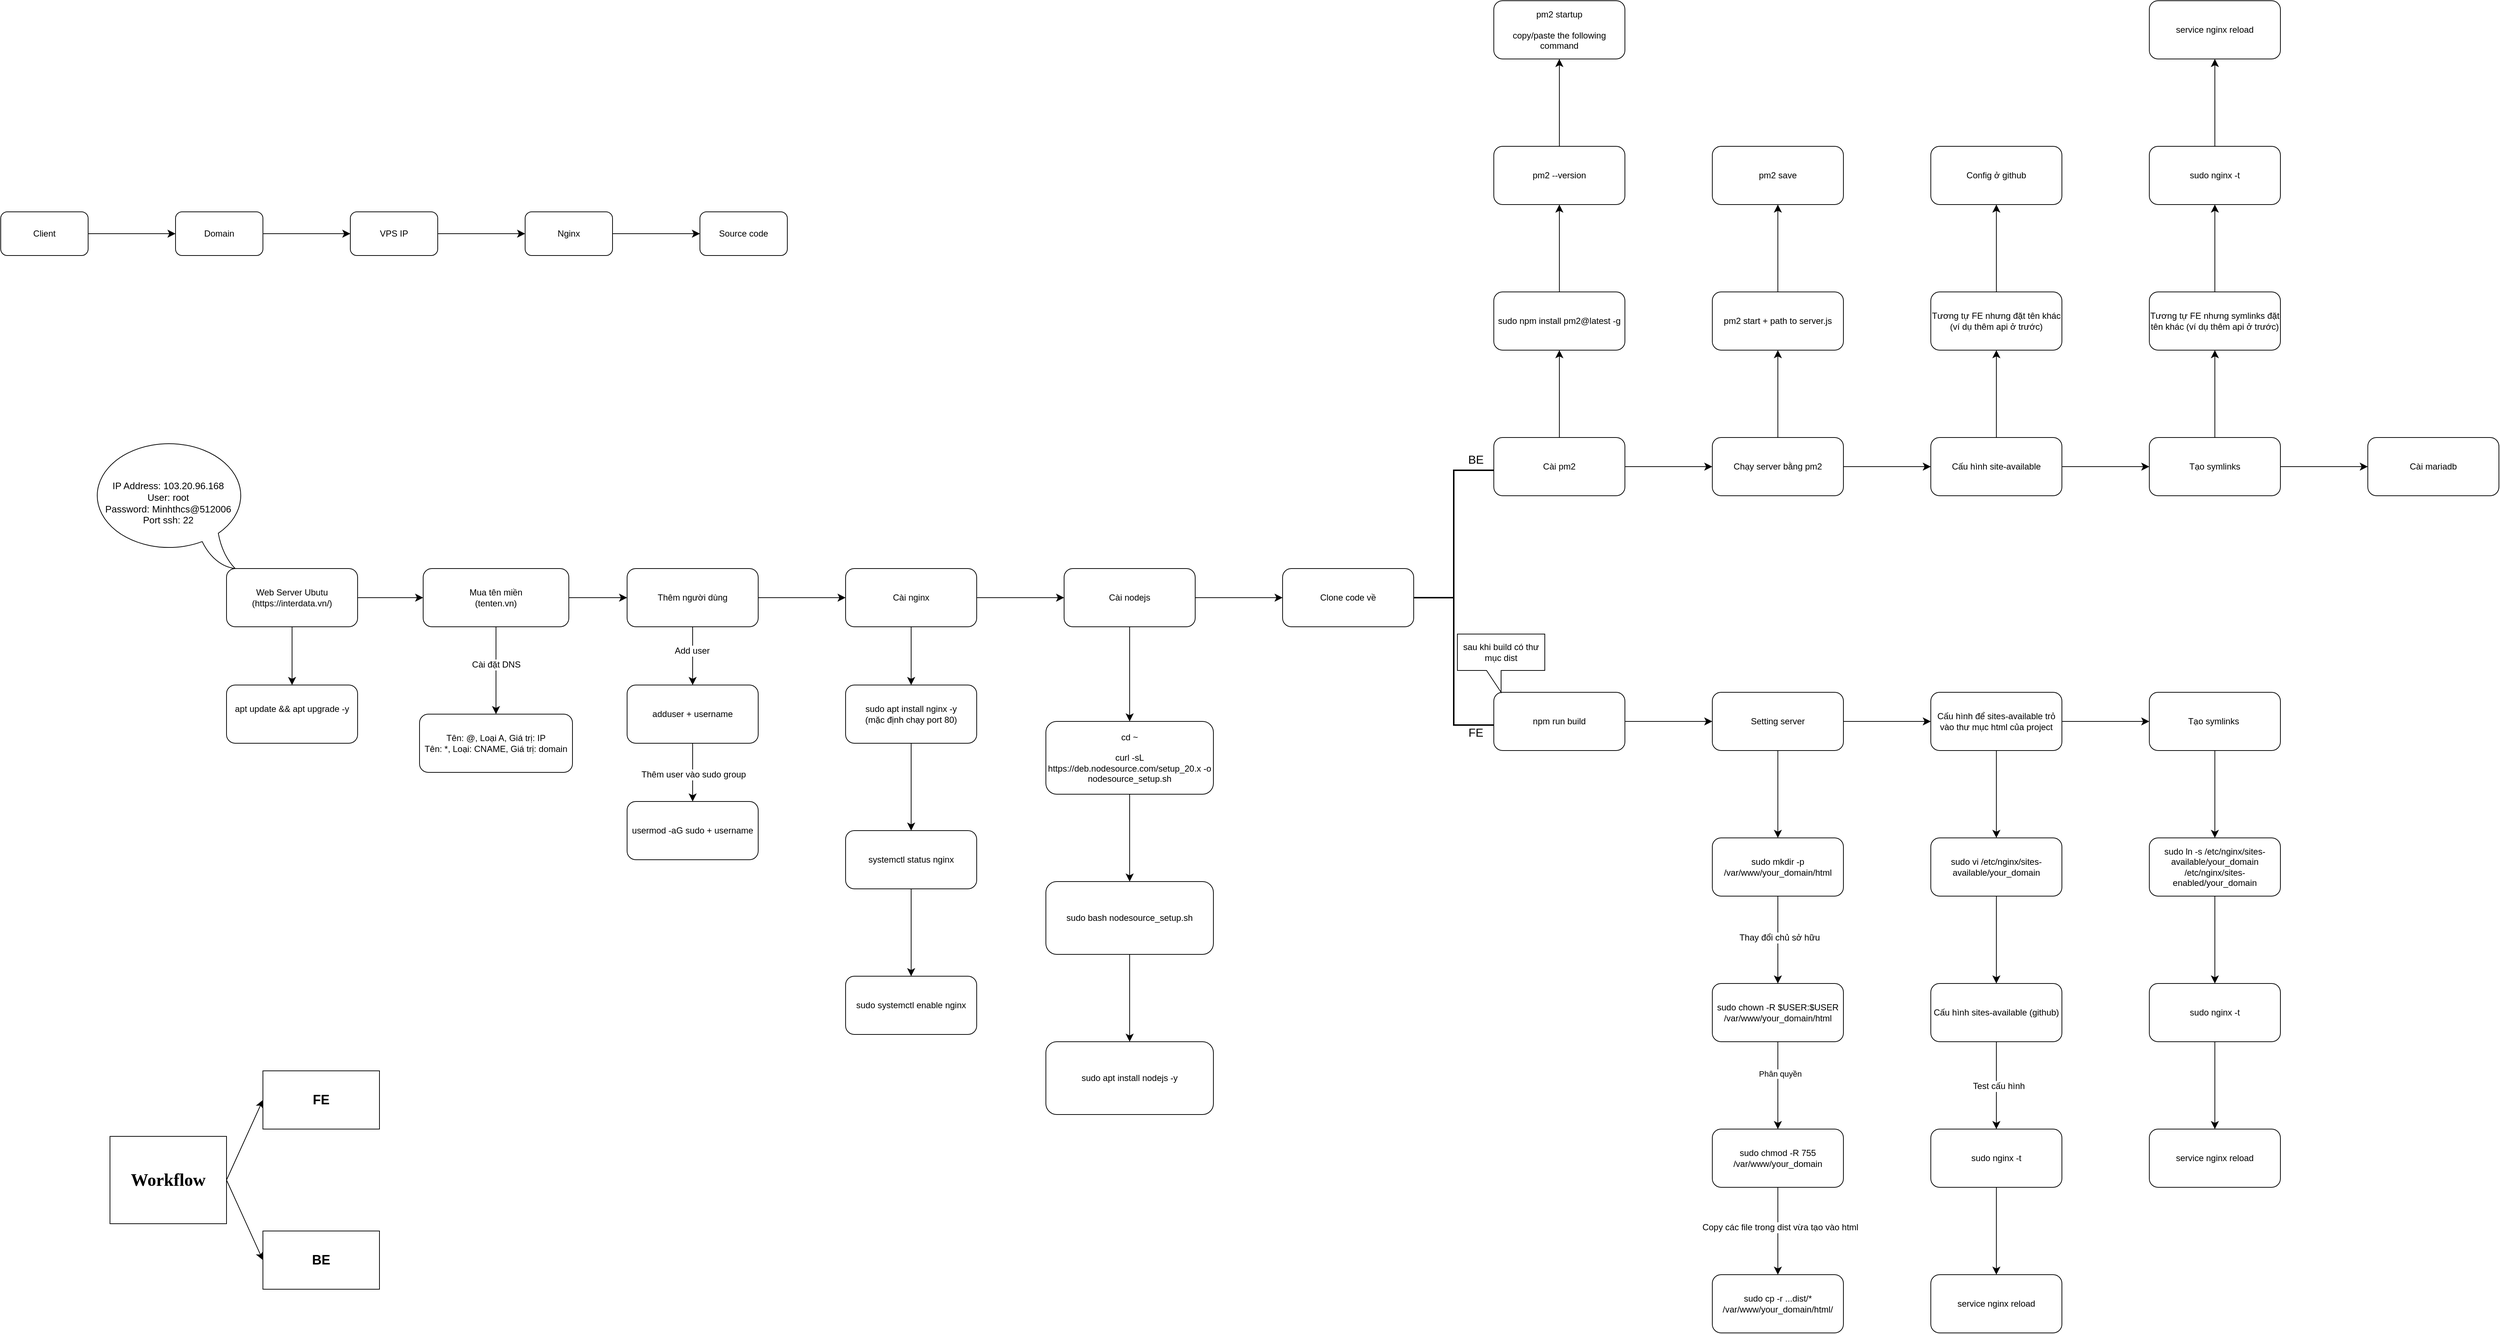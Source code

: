 <mxfile version="28.0.4">
  <diagram name="Page-1" id="FSmH2U9yIa6UhlKq28nB">
    <mxGraphModel dx="1042" dy="579" grid="1" gridSize="10" guides="1" tooltips="1" connect="1" arrows="1" fold="1" page="1" pageScale="1" pageWidth="850" pageHeight="1100" math="0" shadow="0">
      <root>
        <mxCell id="0" />
        <mxCell id="1" parent="0" />
        <mxCell id="YL9jiA9KX4KMcUKxHCSU-1" value="&lt;h1&gt;&lt;font face=&quot;Times New Roman&quot;&gt;Workflow&lt;/font&gt;&lt;/h1&gt;" style="rounded=0;whiteSpace=wrap;html=1;" vertex="1" parent="1">
          <mxGeometry x="190" y="1600" width="160" height="120" as="geometry" />
        </mxCell>
        <mxCell id="YL9jiA9KX4KMcUKxHCSU-2" value="" style="endArrow=classic;html=1;rounded=0;fontSize=12;startSize=8;endSize=8;curved=1;entryX=0;entryY=0.5;entryDx=0;entryDy=0;" edge="1" parent="1" target="YL9jiA9KX4KMcUKxHCSU-3">
          <mxGeometry width="50" height="50" relative="1" as="geometry">
            <mxPoint x="350" y="1660" as="sourcePoint" />
            <mxPoint x="420" y="1600" as="targetPoint" />
          </mxGeometry>
        </mxCell>
        <mxCell id="YL9jiA9KX4KMcUKxHCSU-3" value="&lt;h2&gt;FE&lt;/h2&gt;" style="rounded=0;whiteSpace=wrap;html=1;" vertex="1" parent="1">
          <mxGeometry x="400" y="1510" width="160" height="80" as="geometry" />
        </mxCell>
        <mxCell id="YL9jiA9KX4KMcUKxHCSU-4" value="&lt;h2&gt;BE&lt;/h2&gt;" style="rounded=0;whiteSpace=wrap;html=1;" vertex="1" parent="1">
          <mxGeometry x="400" y="1730" width="160" height="80" as="geometry" />
        </mxCell>
        <mxCell id="YL9jiA9KX4KMcUKxHCSU-5" value="" style="endArrow=classic;html=1;rounded=0;fontSize=12;startSize=8;endSize=8;curved=1;entryX=0;entryY=0.5;entryDx=0;entryDy=0;" edge="1" parent="1" target="YL9jiA9KX4KMcUKxHCSU-4">
          <mxGeometry width="50" height="50" relative="1" as="geometry">
            <mxPoint x="350" y="1660" as="sourcePoint" />
            <mxPoint x="400" y="1610" as="targetPoint" />
          </mxGeometry>
        </mxCell>
        <mxCell id="YL9jiA9KX4KMcUKxHCSU-6" style="edgeStyle=none;curved=1;rounded=0;orthogonalLoop=1;jettySize=auto;html=1;exitX=0;exitY=0.75;exitDx=0;exitDy=0;fontSize=12;startSize=8;endSize=8;" edge="1" parent="1" source="YL9jiA9KX4KMcUKxHCSU-3" target="YL9jiA9KX4KMcUKxHCSU-3">
          <mxGeometry relative="1" as="geometry" />
        </mxCell>
        <mxCell id="YL9jiA9KX4KMcUKxHCSU-7" style="edgeStyle=none;curved=1;rounded=0;orthogonalLoop=1;jettySize=auto;html=1;exitX=1;exitY=0.5;exitDx=0;exitDy=0;fontSize=12;startSize=8;endSize=8;" edge="1" parent="1" source="YL9jiA9KX4KMcUKxHCSU-8" target="YL9jiA9KX4KMcUKxHCSU-14">
          <mxGeometry relative="1" as="geometry" />
        </mxCell>
        <mxCell id="YL9jiA9KX4KMcUKxHCSU-8" value="Web Server Ubutu (https://interdata.vn/)" style="rounded=1;whiteSpace=wrap;html=1;" vertex="1" parent="1">
          <mxGeometry x="350" y="820" width="180" height="80" as="geometry" />
        </mxCell>
        <mxCell id="YL9jiA9KX4KMcUKxHCSU-9" value="IP Address: 103.20.96.168&lt;br&gt;User: root&lt;br&gt;Password: Minhthcs@512006&lt;br&gt;Port ssh: 22" style="shape=mxgraph.basic.oval_callout;align=center;labelPosition=center;verticalLabelPosition=middle;verticalAlign=middle;labelBackgroundColor=none;labelBorderColor=none;textShadow=0;whiteSpace=wrap;fontFamily=Helvetica;html=1;fontSize=13;horizontal=1;flipH=1;" vertex="1" parent="1">
          <mxGeometry x="160" y="640" width="220" height="180" as="geometry" />
        </mxCell>
        <mxCell id="YL9jiA9KX4KMcUKxHCSU-10" value="apt update &amp;amp;&amp;amp; apt upgrade -y&lt;div&gt;&lt;br&gt;&lt;/div&gt;" style="whiteSpace=wrap;html=1;rounded=1;glass=0;shadow=0;" vertex="1" parent="1">
          <mxGeometry x="350" y="980" width="180" height="80" as="geometry" />
        </mxCell>
        <mxCell id="YL9jiA9KX4KMcUKxHCSU-11" style="edgeStyle=none;curved=1;rounded=0;orthogonalLoop=1;jettySize=auto;html=1;exitX=1;exitY=0.5;exitDx=0;exitDy=0;entryX=0;entryY=0.5;entryDx=0;entryDy=0;fontSize=12;startSize=8;endSize=8;" edge="1" parent="1" source="YL9jiA9KX4KMcUKxHCSU-14" target="YL9jiA9KX4KMcUKxHCSU-27">
          <mxGeometry relative="1" as="geometry" />
        </mxCell>
        <mxCell id="YL9jiA9KX4KMcUKxHCSU-12" value="" style="edgeStyle=none;curved=1;rounded=0;orthogonalLoop=1;jettySize=auto;html=1;fontSize=12;startSize=8;endSize=8;" edge="1" parent="1" source="YL9jiA9KX4KMcUKxHCSU-14" target="YL9jiA9KX4KMcUKxHCSU-59">
          <mxGeometry relative="1" as="geometry" />
        </mxCell>
        <mxCell id="YL9jiA9KX4KMcUKxHCSU-13" value="Cài đặt DNS" style="edgeLabel;html=1;align=center;verticalAlign=middle;resizable=0;points=[];fontSize=12;" vertex="1" connectable="0" parent="YL9jiA9KX4KMcUKxHCSU-12">
          <mxGeometry x="-0.138" relative="1" as="geometry">
            <mxPoint as="offset" />
          </mxGeometry>
        </mxCell>
        <mxCell id="YL9jiA9KX4KMcUKxHCSU-14" value="Mua tên miền&lt;div&gt;(tenten.vn)&lt;/div&gt;" style="whiteSpace=wrap;html=1;rounded=1;" vertex="1" parent="1">
          <mxGeometry x="620" y="820" width="200" height="80" as="geometry" />
        </mxCell>
        <mxCell id="YL9jiA9KX4KMcUKxHCSU-15" value="" style="edgeStyle=none;curved=1;rounded=0;orthogonalLoop=1;jettySize=auto;html=1;fontSize=12;startSize=8;endSize=8;" edge="1" parent="1" source="YL9jiA9KX4KMcUKxHCSU-16" target="YL9jiA9KX4KMcUKxHCSU-18">
          <mxGeometry relative="1" as="geometry" />
        </mxCell>
        <mxCell id="YL9jiA9KX4KMcUKxHCSU-16" value="Client" style="rounded=1;whiteSpace=wrap;html=1;" vertex="1" parent="1">
          <mxGeometry x="40" y="330" width="120" height="60" as="geometry" />
        </mxCell>
        <mxCell id="YL9jiA9KX4KMcUKxHCSU-17" value="" style="edgeStyle=none;curved=1;rounded=0;orthogonalLoop=1;jettySize=auto;html=1;fontSize=12;startSize=8;endSize=8;" edge="1" parent="1" source="YL9jiA9KX4KMcUKxHCSU-18" target="YL9jiA9KX4KMcUKxHCSU-20">
          <mxGeometry relative="1" as="geometry" />
        </mxCell>
        <mxCell id="YL9jiA9KX4KMcUKxHCSU-18" value="Domain" style="whiteSpace=wrap;html=1;rounded=1;" vertex="1" parent="1">
          <mxGeometry x="280" y="330" width="120" height="60" as="geometry" />
        </mxCell>
        <mxCell id="YL9jiA9KX4KMcUKxHCSU-19" value="" style="edgeStyle=none;curved=1;rounded=0;orthogonalLoop=1;jettySize=auto;html=1;fontSize=12;startSize=8;endSize=8;" edge="1" parent="1" source="YL9jiA9KX4KMcUKxHCSU-20" target="YL9jiA9KX4KMcUKxHCSU-22">
          <mxGeometry relative="1" as="geometry" />
        </mxCell>
        <mxCell id="YL9jiA9KX4KMcUKxHCSU-20" value="VPS IP" style="whiteSpace=wrap;html=1;rounded=1;" vertex="1" parent="1">
          <mxGeometry x="520" y="330" width="120" height="60" as="geometry" />
        </mxCell>
        <mxCell id="YL9jiA9KX4KMcUKxHCSU-21" value="" style="edgeStyle=none;curved=1;rounded=0;orthogonalLoop=1;jettySize=auto;html=1;fontSize=12;startSize=8;endSize=8;" edge="1" parent="1" source="YL9jiA9KX4KMcUKxHCSU-22" target="YL9jiA9KX4KMcUKxHCSU-23">
          <mxGeometry relative="1" as="geometry" />
        </mxCell>
        <mxCell id="YL9jiA9KX4KMcUKxHCSU-22" value="Nginx" style="whiteSpace=wrap;html=1;rounded=1;" vertex="1" parent="1">
          <mxGeometry x="760" y="330" width="120" height="60" as="geometry" />
        </mxCell>
        <mxCell id="YL9jiA9KX4KMcUKxHCSU-23" value="Source code" style="whiteSpace=wrap;html=1;rounded=1;" vertex="1" parent="1">
          <mxGeometry x="1000" y="330" width="120" height="60" as="geometry" />
        </mxCell>
        <mxCell id="YL9jiA9KX4KMcUKxHCSU-24" value="" style="edgeStyle=none;curved=1;rounded=0;orthogonalLoop=1;jettySize=auto;html=1;fontSize=12;startSize=8;endSize=8;" edge="1" parent="1" source="YL9jiA9KX4KMcUKxHCSU-27" target="YL9jiA9KX4KMcUKxHCSU-30">
          <mxGeometry relative="1" as="geometry" />
        </mxCell>
        <mxCell id="YL9jiA9KX4KMcUKxHCSU-25" value="Add user" style="edgeLabel;html=1;align=center;verticalAlign=middle;resizable=0;points=[];fontSize=12;" vertex="1" connectable="0" parent="YL9jiA9KX4KMcUKxHCSU-24">
          <mxGeometry x="-0.17" y="-1" relative="1" as="geometry">
            <mxPoint as="offset" />
          </mxGeometry>
        </mxCell>
        <mxCell id="YL9jiA9KX4KMcUKxHCSU-26" value="" style="edgeStyle=none;curved=1;rounded=0;orthogonalLoop=1;jettySize=auto;html=1;fontSize=12;startSize=8;endSize=8;" edge="1" parent="1" source="YL9jiA9KX4KMcUKxHCSU-27" target="YL9jiA9KX4KMcUKxHCSU-34">
          <mxGeometry relative="1" as="geometry" />
        </mxCell>
        <mxCell id="YL9jiA9KX4KMcUKxHCSU-27" value="Thêm người dùng" style="rounded=1;whiteSpace=wrap;html=1;" vertex="1" parent="1">
          <mxGeometry x="900" y="820" width="180" height="80" as="geometry" />
        </mxCell>
        <mxCell id="YL9jiA9KX4KMcUKxHCSU-28" value="" style="edgeStyle=none;curved=1;rounded=0;orthogonalLoop=1;jettySize=auto;html=1;fontSize=12;startSize=8;endSize=8;" edge="1" parent="1" source="YL9jiA9KX4KMcUKxHCSU-30" target="YL9jiA9KX4KMcUKxHCSU-31">
          <mxGeometry relative="1" as="geometry" />
        </mxCell>
        <mxCell id="YL9jiA9KX4KMcUKxHCSU-29" value="Thêm user vào sudo group" style="edgeLabel;html=1;align=center;verticalAlign=middle;resizable=0;points=[];fontSize=12;" vertex="1" connectable="0" parent="YL9jiA9KX4KMcUKxHCSU-28">
          <mxGeometry x="0.077" y="1" relative="1" as="geometry">
            <mxPoint as="offset" />
          </mxGeometry>
        </mxCell>
        <mxCell id="YL9jiA9KX4KMcUKxHCSU-30" value="adduser + username" style="rounded=1;whiteSpace=wrap;html=1;" vertex="1" parent="1">
          <mxGeometry x="900" y="980" width="180" height="80" as="geometry" />
        </mxCell>
        <mxCell id="YL9jiA9KX4KMcUKxHCSU-31" value="usermod -aG sudo + username" style="rounded=1;whiteSpace=wrap;html=1;" vertex="1" parent="1">
          <mxGeometry x="900" y="1140" width="180" height="80" as="geometry" />
        </mxCell>
        <mxCell id="YL9jiA9KX4KMcUKxHCSU-32" value="" style="edgeStyle=none;curved=1;rounded=0;orthogonalLoop=1;jettySize=auto;html=1;fontSize=12;startSize=8;endSize=8;" edge="1" parent="1" source="YL9jiA9KX4KMcUKxHCSU-34" target="YL9jiA9KX4KMcUKxHCSU-36">
          <mxGeometry relative="1" as="geometry" />
        </mxCell>
        <mxCell id="YL9jiA9KX4KMcUKxHCSU-33" value="" style="edgeStyle=none;curved=1;rounded=0;orthogonalLoop=1;jettySize=auto;html=1;fontSize=12;startSize=8;endSize=8;" edge="1" parent="1" source="YL9jiA9KX4KMcUKxHCSU-34" target="YL9jiA9KX4KMcUKxHCSU-39">
          <mxGeometry relative="1" as="geometry" />
        </mxCell>
        <mxCell id="YL9jiA9KX4KMcUKxHCSU-34" value="Cài nginx" style="rounded=1;whiteSpace=wrap;html=1;" vertex="1" parent="1">
          <mxGeometry x="1200" y="820" width="180" height="80" as="geometry" />
        </mxCell>
        <mxCell id="YL9jiA9KX4KMcUKxHCSU-35" value="" style="edgeStyle=none;curved=1;rounded=0;orthogonalLoop=1;jettySize=auto;html=1;fontSize=12;startSize=8;endSize=8;" edge="1" parent="1" source="YL9jiA9KX4KMcUKxHCSU-36" target="YL9jiA9KX4KMcUKxHCSU-51">
          <mxGeometry relative="1" as="geometry" />
        </mxCell>
        <mxCell id="YL9jiA9KX4KMcUKxHCSU-36" value="sudo apt install nginx -y&lt;br&gt;(mặc định chạy port 80)" style="rounded=1;whiteSpace=wrap;html=1;" vertex="1" parent="1">
          <mxGeometry x="1200" y="980" width="180" height="80" as="geometry" />
        </mxCell>
        <mxCell id="YL9jiA9KX4KMcUKxHCSU-37" value="" style="edgeStyle=none;curved=1;rounded=0;orthogonalLoop=1;jettySize=auto;html=1;fontSize=12;startSize=8;endSize=8;" edge="1" parent="1" source="YL9jiA9KX4KMcUKxHCSU-39" target="YL9jiA9KX4KMcUKxHCSU-42">
          <mxGeometry relative="1" as="geometry" />
        </mxCell>
        <mxCell id="YL9jiA9KX4KMcUKxHCSU-38" value="" style="edgeStyle=none;curved=1;rounded=0;orthogonalLoop=1;jettySize=auto;html=1;fontSize=12;startSize=8;endSize=8;" edge="1" parent="1" source="YL9jiA9KX4KMcUKxHCSU-39" target="YL9jiA9KX4KMcUKxHCSU-46">
          <mxGeometry relative="1" as="geometry" />
        </mxCell>
        <mxCell id="YL9jiA9KX4KMcUKxHCSU-39" value="Cài nodejs" style="rounded=1;whiteSpace=wrap;html=1;" vertex="1" parent="1">
          <mxGeometry x="1500" y="820" width="180" height="80" as="geometry" />
        </mxCell>
        <mxCell id="YL9jiA9KX4KMcUKxHCSU-40" style="edgeStyle=none;curved=1;rounded=0;orthogonalLoop=1;jettySize=auto;html=1;exitX=0.5;exitY=1;exitDx=0;exitDy=0;fontSize=12;startSize=8;endSize=8;entryX=0.5;entryY=0;entryDx=0;entryDy=0;" edge="1" parent="1" source="YL9jiA9KX4KMcUKxHCSU-8" target="YL9jiA9KX4KMcUKxHCSU-10">
          <mxGeometry relative="1" as="geometry">
            <mxPoint x="437" y="942" as="targetPoint" />
          </mxGeometry>
        </mxCell>
        <mxCell id="YL9jiA9KX4KMcUKxHCSU-41" value="" style="edgeStyle=none;curved=1;rounded=0;orthogonalLoop=1;jettySize=auto;html=1;fontSize=12;startSize=8;endSize=8;" edge="1" parent="1" source="YL9jiA9KX4KMcUKxHCSU-42" target="YL9jiA9KX4KMcUKxHCSU-44">
          <mxGeometry relative="1" as="geometry" />
        </mxCell>
        <mxCell id="YL9jiA9KX4KMcUKxHCSU-42" value="cd ~&#xa;&#xa;curl -sL https://deb.nodesource.com/setup_20.x -o nodesource_setup.sh" style="rounded=1;html=1;whiteSpace=wrap;align=center;verticalAlign=middle;" vertex="1" parent="1">
          <mxGeometry x="1475" y="1030" width="230" height="100" as="geometry" />
        </mxCell>
        <mxCell id="YL9jiA9KX4KMcUKxHCSU-43" value="" style="edgeStyle=none;curved=1;rounded=0;orthogonalLoop=1;jettySize=auto;html=1;fontSize=12;startSize=8;endSize=8;" edge="1" parent="1" source="YL9jiA9KX4KMcUKxHCSU-44" target="YL9jiA9KX4KMcUKxHCSU-45">
          <mxGeometry relative="1" as="geometry" />
        </mxCell>
        <mxCell id="YL9jiA9KX4KMcUKxHCSU-44" value="sudo bash nodesource_setup.sh" style="rounded=1;html=1;whiteSpace=wrap;align=center;verticalAlign=middle;" vertex="1" parent="1">
          <mxGeometry x="1475" y="1250" width="230" height="100" as="geometry" />
        </mxCell>
        <mxCell id="YL9jiA9KX4KMcUKxHCSU-45" value="sudo apt install nodejs -y" style="rounded=1;html=1;whiteSpace=wrap;align=center;verticalAlign=middle;" vertex="1" parent="1">
          <mxGeometry x="1475" y="1470" width="230" height="100" as="geometry" />
        </mxCell>
        <mxCell id="YL9jiA9KX4KMcUKxHCSU-46" value="Clone code về" style="rounded=1;whiteSpace=wrap;html=1;" vertex="1" parent="1">
          <mxGeometry x="1800" y="820" width="180" height="80" as="geometry" />
        </mxCell>
        <mxCell id="YL9jiA9KX4KMcUKxHCSU-47" value="" style="edgeStyle=none;curved=1;rounded=0;orthogonalLoop=1;jettySize=auto;html=1;fontSize=12;startSize=8;endSize=8;" edge="1" parent="1" source="YL9jiA9KX4KMcUKxHCSU-48" target="YL9jiA9KX4KMcUKxHCSU-55">
          <mxGeometry relative="1" as="geometry" />
        </mxCell>
        <mxCell id="YL9jiA9KX4KMcUKxHCSU-48" value="npm run build" style="rounded=1;whiteSpace=wrap;html=1;" vertex="1" parent="1">
          <mxGeometry x="2090" y="990" width="180" height="80" as="geometry" />
        </mxCell>
        <mxCell id="YL9jiA9KX4KMcUKxHCSU-49" value="sau khi build có thư mục dist" style="shape=callout;whiteSpace=wrap;html=1;perimeter=calloutPerimeter;flipH=1;" vertex="1" parent="1">
          <mxGeometry x="2040" y="910" width="120" height="80" as="geometry" />
        </mxCell>
        <mxCell id="YL9jiA9KX4KMcUKxHCSU-50" value="" style="edgeStyle=none;curved=1;rounded=0;orthogonalLoop=1;jettySize=auto;html=1;fontSize=12;startSize=8;endSize=8;" edge="1" parent="1" source="YL9jiA9KX4KMcUKxHCSU-51" target="YL9jiA9KX4KMcUKxHCSU-52">
          <mxGeometry relative="1" as="geometry" />
        </mxCell>
        <mxCell id="YL9jiA9KX4KMcUKxHCSU-51" value="systemctl status nginx" style="rounded=1;whiteSpace=wrap;html=1;" vertex="1" parent="1">
          <mxGeometry x="1200" y="1180" width="180" height="80" as="geometry" />
        </mxCell>
        <mxCell id="YL9jiA9KX4KMcUKxHCSU-52" value="sudo systemctl enable nginx" style="rounded=1;whiteSpace=wrap;html=1;" vertex="1" parent="1">
          <mxGeometry x="1200" y="1380" width="180" height="80" as="geometry" />
        </mxCell>
        <mxCell id="YL9jiA9KX4KMcUKxHCSU-53" value="" style="edgeStyle=none;curved=1;rounded=0;orthogonalLoop=1;jettySize=auto;html=1;fontSize=12;startSize=8;endSize=8;" edge="1" parent="1" source="YL9jiA9KX4KMcUKxHCSU-55" target="YL9jiA9KX4KMcUKxHCSU-58">
          <mxGeometry relative="1" as="geometry" />
        </mxCell>
        <mxCell id="YL9jiA9KX4KMcUKxHCSU-54" value="" style="edgeStyle=none;curved=1;rounded=0;orthogonalLoop=1;jettySize=auto;html=1;fontSize=12;startSize=8;endSize=8;" edge="1" parent="1" source="YL9jiA9KX4KMcUKxHCSU-55" target="YL9jiA9KX4KMcUKxHCSU-69">
          <mxGeometry relative="1" as="geometry" />
        </mxCell>
        <mxCell id="YL9jiA9KX4KMcUKxHCSU-55" value="Setting server" style="rounded=1;whiteSpace=wrap;html=1;" vertex="1" parent="1">
          <mxGeometry x="2390" y="990" width="180" height="80" as="geometry" />
        </mxCell>
        <mxCell id="YL9jiA9KX4KMcUKxHCSU-56" value="" style="edgeStyle=none;curved=1;rounded=0;orthogonalLoop=1;jettySize=auto;html=1;fontSize=12;startSize=8;endSize=8;" edge="1" parent="1" source="YL9jiA9KX4KMcUKxHCSU-58" target="YL9jiA9KX4KMcUKxHCSU-62">
          <mxGeometry relative="1" as="geometry" />
        </mxCell>
        <mxCell id="YL9jiA9KX4KMcUKxHCSU-57" value="Thay đổi chủ sở hữu" style="edgeLabel;html=1;align=center;verticalAlign=middle;resizable=0;points=[];fontSize=12;" vertex="1" connectable="0" parent="YL9jiA9KX4KMcUKxHCSU-56">
          <mxGeometry x="-0.049" y="2" relative="1" as="geometry">
            <mxPoint as="offset" />
          </mxGeometry>
        </mxCell>
        <mxCell id="YL9jiA9KX4KMcUKxHCSU-58" value="sudo mkdir -p /var/www/your_domain/html" style="rounded=1;whiteSpace=wrap;html=1;" vertex="1" parent="1">
          <mxGeometry x="2390" y="1190" width="180" height="80" as="geometry" />
        </mxCell>
        <mxCell id="YL9jiA9KX4KMcUKxHCSU-59" value="Tên: @, Loại A, Giá trị: IP&lt;br&gt;Tên: *, Loại: CNAME, Giá trị: domain" style="whiteSpace=wrap;html=1;rounded=1;" vertex="1" parent="1">
          <mxGeometry x="615" y="1020" width="210" height="80" as="geometry" />
        </mxCell>
        <mxCell id="YL9jiA9KX4KMcUKxHCSU-60" value="" style="edgeStyle=none;curved=1;rounded=0;orthogonalLoop=1;jettySize=auto;html=1;fontSize=12;startSize=8;endSize=8;" edge="1" parent="1" source="YL9jiA9KX4KMcUKxHCSU-62" target="YL9jiA9KX4KMcUKxHCSU-65">
          <mxGeometry relative="1" as="geometry" />
        </mxCell>
        <mxCell id="YL9jiA9KX4KMcUKxHCSU-61" value="Phân quyền" style="edgeLabel;html=1;align=center;verticalAlign=middle;resizable=0;points=[];" vertex="1" connectable="0" parent="YL9jiA9KX4KMcUKxHCSU-60">
          <mxGeometry x="-0.271" y="3" relative="1" as="geometry">
            <mxPoint as="offset" />
          </mxGeometry>
        </mxCell>
        <mxCell id="YL9jiA9KX4KMcUKxHCSU-62" value="sudo chown -R $USER:$USER /var/www/your_domain/html" style="rounded=1;whiteSpace=wrap;html=1;" vertex="1" parent="1">
          <mxGeometry x="2390" y="1390" width="180" height="80" as="geometry" />
        </mxCell>
        <mxCell id="YL9jiA9KX4KMcUKxHCSU-63" value="" style="edgeStyle=none;curved=1;rounded=0;orthogonalLoop=1;jettySize=auto;html=1;fontSize=12;startSize=8;endSize=8;" edge="1" parent="1" source="YL9jiA9KX4KMcUKxHCSU-65" target="YL9jiA9KX4KMcUKxHCSU-66">
          <mxGeometry relative="1" as="geometry" />
        </mxCell>
        <mxCell id="YL9jiA9KX4KMcUKxHCSU-64" value="Copy các file trong dist vừa tạo vào html" style="edgeLabel;html=1;align=center;verticalAlign=middle;resizable=0;points=[];fontSize=12;" vertex="1" connectable="0" parent="YL9jiA9KX4KMcUKxHCSU-63">
          <mxGeometry x="-0.093" y="3" relative="1" as="geometry">
            <mxPoint as="offset" />
          </mxGeometry>
        </mxCell>
        <mxCell id="YL9jiA9KX4KMcUKxHCSU-65" value="sudo chmod -R 755 /var/www/your_domain" style="rounded=1;whiteSpace=wrap;html=1;" vertex="1" parent="1">
          <mxGeometry x="2390" y="1590" width="180" height="80" as="geometry" />
        </mxCell>
        <mxCell id="YL9jiA9KX4KMcUKxHCSU-66" value="sudo cp -r ...dist/* /var/www/your_domain/html/" style="rounded=1;whiteSpace=wrap;html=1;" vertex="1" parent="1">
          <mxGeometry x="2390" y="1790" width="180" height="80" as="geometry" />
        </mxCell>
        <mxCell id="YL9jiA9KX4KMcUKxHCSU-67" value="" style="edgeStyle=none;curved=1;rounded=0;orthogonalLoop=1;jettySize=auto;html=1;fontSize=12;startSize=8;endSize=8;" edge="1" parent="1" source="YL9jiA9KX4KMcUKxHCSU-69" target="YL9jiA9KX4KMcUKxHCSU-71">
          <mxGeometry relative="1" as="geometry" />
        </mxCell>
        <mxCell id="YL9jiA9KX4KMcUKxHCSU-68" value="" style="edgeStyle=none;curved=1;rounded=0;orthogonalLoop=1;jettySize=auto;html=1;fontSize=12;startSize=8;endSize=8;" edge="1" parent="1" source="YL9jiA9KX4KMcUKxHCSU-69" target="YL9jiA9KX4KMcUKxHCSU-79">
          <mxGeometry relative="1" as="geometry" />
        </mxCell>
        <mxCell id="YL9jiA9KX4KMcUKxHCSU-69" value="Cấu hình để sites-available trỏ vào thư mục html của project" style="rounded=1;whiteSpace=wrap;html=1;" vertex="1" parent="1">
          <mxGeometry x="2690" y="990" width="180" height="80" as="geometry" />
        </mxCell>
        <mxCell id="YL9jiA9KX4KMcUKxHCSU-70" value="" style="edgeStyle=none;curved=1;rounded=0;orthogonalLoop=1;jettySize=auto;html=1;fontSize=12;startSize=8;endSize=8;" edge="1" parent="1" source="YL9jiA9KX4KMcUKxHCSU-71" target="YL9jiA9KX4KMcUKxHCSU-74">
          <mxGeometry relative="1" as="geometry" />
        </mxCell>
        <mxCell id="YL9jiA9KX4KMcUKxHCSU-71" value="sudo vi /etc/nginx/sites-available/your_domain" style="rounded=1;whiteSpace=wrap;html=1;" vertex="1" parent="1">
          <mxGeometry x="2690" y="1190" width="180" height="80" as="geometry" />
        </mxCell>
        <mxCell id="YL9jiA9KX4KMcUKxHCSU-72" value="" style="edgeStyle=none;curved=1;rounded=0;orthogonalLoop=1;jettySize=auto;html=1;fontSize=12;startSize=8;endSize=8;" edge="1" parent="1" source="YL9jiA9KX4KMcUKxHCSU-74" target="YL9jiA9KX4KMcUKxHCSU-76">
          <mxGeometry relative="1" as="geometry" />
        </mxCell>
        <mxCell id="YL9jiA9KX4KMcUKxHCSU-73" value="Test cấu hình" style="edgeLabel;html=1;align=center;verticalAlign=middle;resizable=0;points=[];fontSize=12;" vertex="1" connectable="0" parent="YL9jiA9KX4KMcUKxHCSU-72">
          <mxGeometry x="0.018" y="3" relative="1" as="geometry">
            <mxPoint as="offset" />
          </mxGeometry>
        </mxCell>
        <mxCell id="YL9jiA9KX4KMcUKxHCSU-74" value="Cấu hình sites-available (github)" style="rounded=1;whiteSpace=wrap;html=1;" vertex="1" parent="1">
          <mxGeometry x="2690" y="1390" width="180" height="80" as="geometry" />
        </mxCell>
        <mxCell id="YL9jiA9KX4KMcUKxHCSU-75" value="" style="edgeStyle=none;curved=1;rounded=0;orthogonalLoop=1;jettySize=auto;html=1;fontSize=12;startSize=8;endSize=8;" edge="1" parent="1" source="YL9jiA9KX4KMcUKxHCSU-76" target="YL9jiA9KX4KMcUKxHCSU-77">
          <mxGeometry relative="1" as="geometry" />
        </mxCell>
        <mxCell id="YL9jiA9KX4KMcUKxHCSU-76" value="sudo nginx -t" style="rounded=1;whiteSpace=wrap;html=1;" vertex="1" parent="1">
          <mxGeometry x="2690" y="1590" width="180" height="80" as="geometry" />
        </mxCell>
        <mxCell id="YL9jiA9KX4KMcUKxHCSU-77" value="service nginx reload" style="rounded=1;whiteSpace=wrap;html=1;" vertex="1" parent="1">
          <mxGeometry x="2690" y="1790" width="180" height="80" as="geometry" />
        </mxCell>
        <mxCell id="YL9jiA9KX4KMcUKxHCSU-78" value="" style="edgeStyle=none;curved=1;rounded=0;orthogonalLoop=1;jettySize=auto;html=1;fontSize=12;startSize=8;endSize=8;" edge="1" parent="1" source="YL9jiA9KX4KMcUKxHCSU-79" target="YL9jiA9KX4KMcUKxHCSU-81">
          <mxGeometry relative="1" as="geometry" />
        </mxCell>
        <mxCell id="YL9jiA9KX4KMcUKxHCSU-79" value="Tạo symlinks " style="rounded=1;whiteSpace=wrap;html=1;" vertex="1" parent="1">
          <mxGeometry x="2990" y="990" width="180" height="80" as="geometry" />
        </mxCell>
        <mxCell id="YL9jiA9KX4KMcUKxHCSU-80" value="" style="edgeStyle=none;curved=1;rounded=0;orthogonalLoop=1;jettySize=auto;html=1;fontSize=12;startSize=8;endSize=8;" edge="1" parent="1" source="YL9jiA9KX4KMcUKxHCSU-81" target="YL9jiA9KX4KMcUKxHCSU-83">
          <mxGeometry relative="1" as="geometry" />
        </mxCell>
        <mxCell id="YL9jiA9KX4KMcUKxHCSU-81" value="sudo ln -s /etc/nginx/sites-available/your_domain /etc/nginx/sites-enabled/your_domain" style="rounded=1;whiteSpace=wrap;html=1;" vertex="1" parent="1">
          <mxGeometry x="2990" y="1190" width="180" height="80" as="geometry" />
        </mxCell>
        <mxCell id="YL9jiA9KX4KMcUKxHCSU-82" value="" style="edgeStyle=none;curved=1;rounded=0;orthogonalLoop=1;jettySize=auto;html=1;fontSize=12;startSize=8;endSize=8;" edge="1" parent="1" source="YL9jiA9KX4KMcUKxHCSU-83" target="YL9jiA9KX4KMcUKxHCSU-84">
          <mxGeometry relative="1" as="geometry" />
        </mxCell>
        <mxCell id="YL9jiA9KX4KMcUKxHCSU-83" value="sudo nginx -t" style="rounded=1;whiteSpace=wrap;html=1;" vertex="1" parent="1">
          <mxGeometry x="2990" y="1390" width="180" height="80" as="geometry" />
        </mxCell>
        <mxCell id="YL9jiA9KX4KMcUKxHCSU-84" value="service nginx reload" style="rounded=1;whiteSpace=wrap;html=1;" vertex="1" parent="1">
          <mxGeometry x="2990" y="1590" width="180" height="80" as="geometry" />
        </mxCell>
        <mxCell id="YL9jiA9KX4KMcUKxHCSU-85" value="" style="edgeStyle=none;curved=1;rounded=0;orthogonalLoop=1;jettySize=auto;html=1;fontSize=12;startSize=8;endSize=8;" edge="1" parent="1" source="YL9jiA9KX4KMcUKxHCSU-87" target="YL9jiA9KX4KMcUKxHCSU-92">
          <mxGeometry relative="1" as="geometry" />
        </mxCell>
        <mxCell id="YL9jiA9KX4KMcUKxHCSU-86" value="" style="edgeStyle=none;curved=1;rounded=0;orthogonalLoop=1;jettySize=auto;html=1;fontSize=12;startSize=8;endSize=8;" edge="1" parent="1" source="YL9jiA9KX4KMcUKxHCSU-87" target="YL9jiA9KX4KMcUKxHCSU-98">
          <mxGeometry relative="1" as="geometry" />
        </mxCell>
        <mxCell id="YL9jiA9KX4KMcUKxHCSU-87" value="Cài pm2" style="rounded=1;whiteSpace=wrap;html=1;" vertex="1" parent="1">
          <mxGeometry x="2090" y="640" width="180" height="80" as="geometry" />
        </mxCell>
        <mxCell id="YL9jiA9KX4KMcUKxHCSU-88" value="" style="strokeWidth=2;html=1;shape=mxgraph.flowchart.annotation_2;align=left;labelPosition=right;pointerEvents=1;" vertex="1" parent="1">
          <mxGeometry x="1980" y="685" width="110" height="350" as="geometry" />
        </mxCell>
        <mxCell id="YL9jiA9KX4KMcUKxHCSU-89" value="BE" style="text;html=1;align=center;verticalAlign=middle;resizable=0;points=[];autosize=1;strokeColor=none;fillColor=none;fontSize=16;" vertex="1" parent="1">
          <mxGeometry x="2045" y="655" width="40" height="30" as="geometry" />
        </mxCell>
        <mxCell id="YL9jiA9KX4KMcUKxHCSU-90" value="FE" style="text;html=1;align=center;verticalAlign=middle;resizable=0;points=[];autosize=1;strokeColor=none;fillColor=none;fontSize=16;" vertex="1" parent="1">
          <mxGeometry x="2045" y="1030" width="40" height="30" as="geometry" />
        </mxCell>
        <mxCell id="YL9jiA9KX4KMcUKxHCSU-91" value="" style="edgeStyle=none;curved=1;rounded=0;orthogonalLoop=1;jettySize=auto;html=1;fontSize=12;startSize=8;endSize=8;" edge="1" parent="1" source="YL9jiA9KX4KMcUKxHCSU-92" target="YL9jiA9KX4KMcUKxHCSU-94">
          <mxGeometry relative="1" as="geometry" />
        </mxCell>
        <mxCell id="YL9jiA9KX4KMcUKxHCSU-92" value="sudo npm install pm2@latest -g" style="rounded=1;whiteSpace=wrap;html=1;" vertex="1" parent="1">
          <mxGeometry x="2090" y="440" width="180" height="80" as="geometry" />
        </mxCell>
        <mxCell id="YL9jiA9KX4KMcUKxHCSU-93" value="" style="edgeStyle=none;curved=1;rounded=0;orthogonalLoop=1;jettySize=auto;html=1;fontSize=12;startSize=8;endSize=8;" edge="1" parent="1" source="YL9jiA9KX4KMcUKxHCSU-94" target="YL9jiA9KX4KMcUKxHCSU-95">
          <mxGeometry relative="1" as="geometry" />
        </mxCell>
        <mxCell id="YL9jiA9KX4KMcUKxHCSU-94" value="pm2 --version" style="rounded=1;whiteSpace=wrap;html=1;" vertex="1" parent="1">
          <mxGeometry x="2090" y="240" width="180" height="80" as="geometry" />
        </mxCell>
        <mxCell id="YL9jiA9KX4KMcUKxHCSU-95" value="pm2 startup&lt;br&gt;&lt;br&gt;copy/paste the following command" style="rounded=1;whiteSpace=wrap;html=1;" vertex="1" parent="1">
          <mxGeometry x="2090" y="40" width="180" height="80" as="geometry" />
        </mxCell>
        <mxCell id="YL9jiA9KX4KMcUKxHCSU-96" value="" style="edgeStyle=none;curved=1;rounded=0;orthogonalLoop=1;jettySize=auto;html=1;fontSize=12;startSize=8;endSize=8;" edge="1" parent="1" source="YL9jiA9KX4KMcUKxHCSU-98" target="YL9jiA9KX4KMcUKxHCSU-100">
          <mxGeometry relative="1" as="geometry" />
        </mxCell>
        <mxCell id="YL9jiA9KX4KMcUKxHCSU-97" value="" style="edgeStyle=none;curved=1;rounded=0;orthogonalLoop=1;jettySize=auto;html=1;fontSize=12;startSize=8;endSize=8;" edge="1" parent="1" source="YL9jiA9KX4KMcUKxHCSU-98" target="YL9jiA9KX4KMcUKxHCSU-103">
          <mxGeometry relative="1" as="geometry" />
        </mxCell>
        <mxCell id="YL9jiA9KX4KMcUKxHCSU-98" value="Chạy server bằng pm2" style="rounded=1;whiteSpace=wrap;html=1;" vertex="1" parent="1">
          <mxGeometry x="2390" y="640" width="180" height="80" as="geometry" />
        </mxCell>
        <mxCell id="YL9jiA9KX4KMcUKxHCSU-99" value="" style="edgeStyle=none;curved=1;rounded=0;orthogonalLoop=1;jettySize=auto;html=1;fontSize=12;startSize=8;endSize=8;" edge="1" parent="1" source="YL9jiA9KX4KMcUKxHCSU-100" target="YL9jiA9KX4KMcUKxHCSU-104">
          <mxGeometry relative="1" as="geometry" />
        </mxCell>
        <mxCell id="YL9jiA9KX4KMcUKxHCSU-100" value="pm2 start + path to server.js" style="rounded=1;whiteSpace=wrap;html=1;" vertex="1" parent="1">
          <mxGeometry x="2390" y="440" width="180" height="80" as="geometry" />
        </mxCell>
        <mxCell id="YL9jiA9KX4KMcUKxHCSU-101" value="" style="edgeStyle=none;curved=1;rounded=0;orthogonalLoop=1;jettySize=auto;html=1;fontSize=12;startSize=8;endSize=8;" edge="1" parent="1" source="YL9jiA9KX4KMcUKxHCSU-103" target="YL9jiA9KX4KMcUKxHCSU-106">
          <mxGeometry relative="1" as="geometry" />
        </mxCell>
        <mxCell id="YL9jiA9KX4KMcUKxHCSU-102" value="" style="edgeStyle=none;curved=1;rounded=0;orthogonalLoop=1;jettySize=auto;html=1;fontSize=12;startSize=8;endSize=8;" edge="1" parent="1" source="YL9jiA9KX4KMcUKxHCSU-103" target="YL9jiA9KX4KMcUKxHCSU-110">
          <mxGeometry relative="1" as="geometry" />
        </mxCell>
        <mxCell id="YL9jiA9KX4KMcUKxHCSU-103" value="Cấu hình site-available" style="rounded=1;whiteSpace=wrap;html=1;" vertex="1" parent="1">
          <mxGeometry x="2690" y="640" width="180" height="80" as="geometry" />
        </mxCell>
        <mxCell id="YL9jiA9KX4KMcUKxHCSU-104" value="pm2 save" style="rounded=1;whiteSpace=wrap;html=1;" vertex="1" parent="1">
          <mxGeometry x="2390" y="240" width="180" height="80" as="geometry" />
        </mxCell>
        <mxCell id="YL9jiA9KX4KMcUKxHCSU-105" value="" style="edgeStyle=none;curved=1;rounded=0;orthogonalLoop=1;jettySize=auto;html=1;fontSize=12;startSize=8;endSize=8;" edge="1" parent="1" source="YL9jiA9KX4KMcUKxHCSU-106" target="YL9jiA9KX4KMcUKxHCSU-107">
          <mxGeometry relative="1" as="geometry" />
        </mxCell>
        <mxCell id="YL9jiA9KX4KMcUKxHCSU-106" value="Tương tự FE nhưng đặt tên khác (ví dụ thêm api ở trước)" style="rounded=1;whiteSpace=wrap;html=1;" vertex="1" parent="1">
          <mxGeometry x="2690" y="440" width="180" height="80" as="geometry" />
        </mxCell>
        <mxCell id="YL9jiA9KX4KMcUKxHCSU-107" value="Config ở github" style="rounded=1;whiteSpace=wrap;html=1;" vertex="1" parent="1">
          <mxGeometry x="2690" y="240" width="180" height="80" as="geometry" />
        </mxCell>
        <mxCell id="YL9jiA9KX4KMcUKxHCSU-108" style="edgeStyle=none;curved=1;rounded=0;orthogonalLoop=1;jettySize=auto;html=1;exitX=0.5;exitY=0;exitDx=0;exitDy=0;entryX=0.5;entryY=1;entryDx=0;entryDy=0;fontSize=12;startSize=8;endSize=8;" edge="1" parent="1" source="YL9jiA9KX4KMcUKxHCSU-110" target="YL9jiA9KX4KMcUKxHCSU-112">
          <mxGeometry relative="1" as="geometry" />
        </mxCell>
        <mxCell id="YL9jiA9KX4KMcUKxHCSU-109" value="" style="edgeStyle=none;curved=1;rounded=0;orthogonalLoop=1;jettySize=auto;html=1;fontSize=12;startSize=8;endSize=8;" edge="1" parent="1" source="YL9jiA9KX4KMcUKxHCSU-110" target="YL9jiA9KX4KMcUKxHCSU-116">
          <mxGeometry relative="1" as="geometry" />
        </mxCell>
        <mxCell id="YL9jiA9KX4KMcUKxHCSU-110" value="Tạo symlinks" style="rounded=1;whiteSpace=wrap;html=1;" vertex="1" parent="1">
          <mxGeometry x="2990" y="640" width="180" height="80" as="geometry" />
        </mxCell>
        <mxCell id="YL9jiA9KX4KMcUKxHCSU-111" value="" style="edgeStyle=none;curved=1;rounded=0;orthogonalLoop=1;jettySize=auto;html=1;fontSize=12;startSize=8;endSize=8;" edge="1" parent="1" source="YL9jiA9KX4KMcUKxHCSU-112" target="YL9jiA9KX4KMcUKxHCSU-114">
          <mxGeometry relative="1" as="geometry" />
        </mxCell>
        <mxCell id="YL9jiA9KX4KMcUKxHCSU-112" value="Tương tự FE nhưng symlinks đặt tên khác (ví dụ thêm api ở trước)" style="rounded=1;whiteSpace=wrap;html=1;" vertex="1" parent="1">
          <mxGeometry x="2990" y="440" width="180" height="80" as="geometry" />
        </mxCell>
        <mxCell id="YL9jiA9KX4KMcUKxHCSU-113" value="" style="edgeStyle=none;curved=1;rounded=0;orthogonalLoop=1;jettySize=auto;html=1;fontSize=12;startSize=8;endSize=8;" edge="1" parent="1" source="YL9jiA9KX4KMcUKxHCSU-114" target="YL9jiA9KX4KMcUKxHCSU-115">
          <mxGeometry relative="1" as="geometry" />
        </mxCell>
        <mxCell id="YL9jiA9KX4KMcUKxHCSU-114" value="sudo nginx -t" style="rounded=1;whiteSpace=wrap;html=1;" vertex="1" parent="1">
          <mxGeometry x="2990" y="240" width="180" height="80" as="geometry" />
        </mxCell>
        <mxCell id="YL9jiA9KX4KMcUKxHCSU-115" value="service nginx reload" style="rounded=1;whiteSpace=wrap;html=1;" vertex="1" parent="1">
          <mxGeometry x="2990" y="40" width="180" height="80" as="geometry" />
        </mxCell>
        <mxCell id="YL9jiA9KX4KMcUKxHCSU-116" value="Cài mariadb" style="rounded=1;whiteSpace=wrap;html=1;" vertex="1" parent="1">
          <mxGeometry x="3290" y="640" width="180" height="80" as="geometry" />
        </mxCell>
      </root>
    </mxGraphModel>
  </diagram>
</mxfile>
